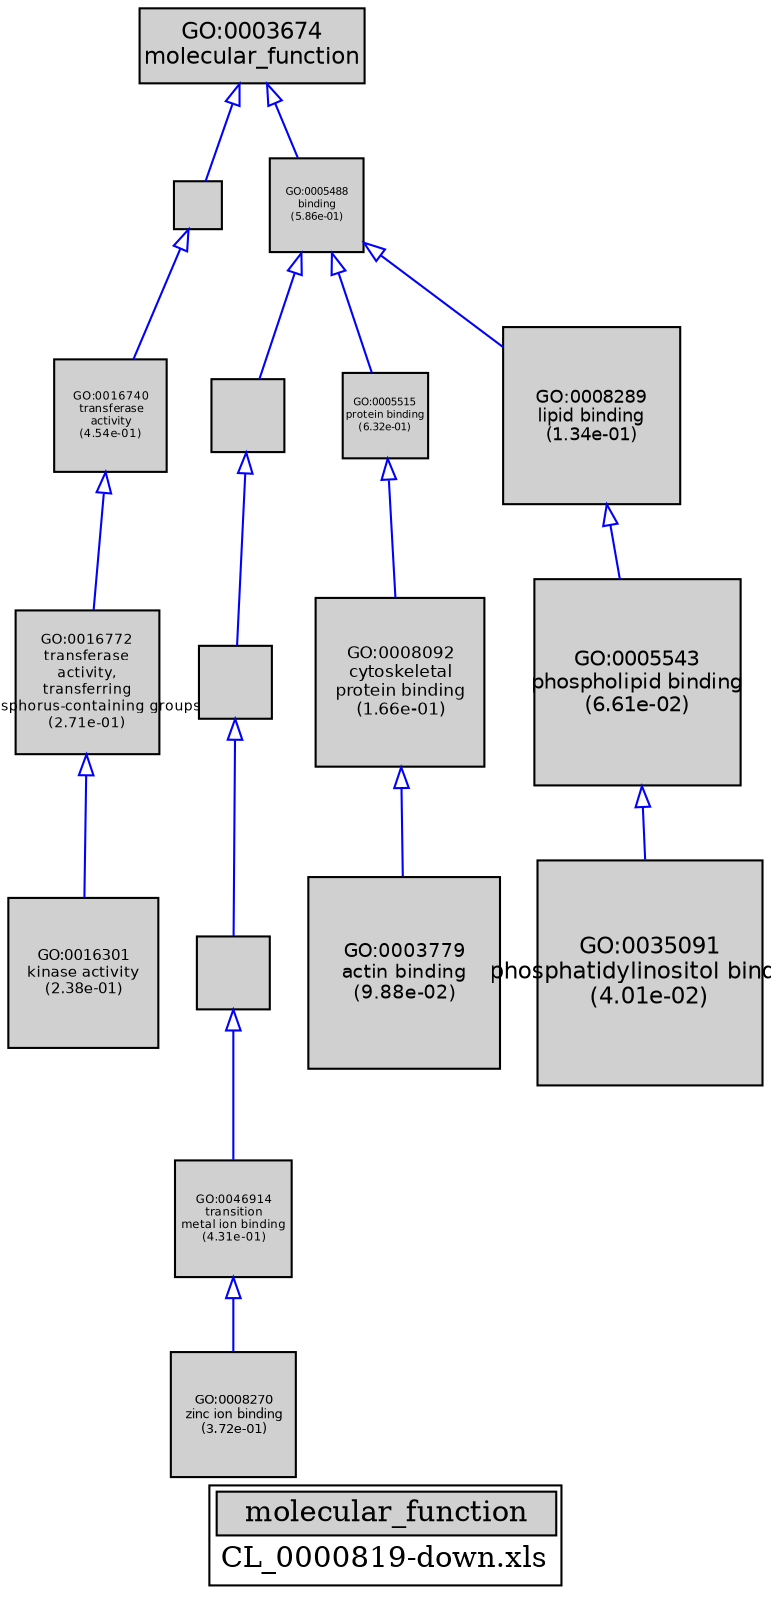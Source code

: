 digraph "molecular_function" {
graph [ bgcolor = "#FFFFFF", label = <<TABLE COLOR="black" BGCOLOR="white"><TR><TD COLSPAN="2" BGCOLOR="#D0D0D0"><FONT COLOR="black">molecular_function</FONT></TD></TR><TR><TD BORDER="0">CL_0000819-down.xls</TD></TR></TABLE>> ];
node [ fontname = "Helvetica" ];

subgraph "nodes" {

node [ style = "filled", fixedsize = "true", width = 1, shape = "box", fontsize = 9, fillcolor = "#D0D0D0", fontcolor = "black", color = "black" ];

"GO:0043169" [ URL = "#GO:0043169", label = "", width = 0.48060285764, shape = "box", height = 0.48060285764 ];
"GO:0043167" [ URL = "#GO:0043167", label = "", width = 0.479173446606, shape = "box", height = 0.479173446606 ];
"GO:0008270" [ URL = "#GO:0008270", label = <<TABLE BORDER="0"><TR><TD>GO:0008270<BR/>zinc ion binding<BR/>(3.72e-01)</TD></TR></TABLE>>, width = 0.836494267436, shape = "box", fontsize = 6.02275872554, height = 0.836494267436 ];
"GO:0005515" [ URL = "#GO:0005515", label = <<TABLE BORDER="0"><TR><TD>GO:0005515<BR/>protein binding<BR/>(6.32e-01)</TD></TR></TABLE>>, width = 0.573849931821, shape = "box", fontsize = 5.0, height = 0.573849931821 ];
"GO:0003824" [ URL = "#GO:0003824", label = "", width = 0.318069534964, shape = "box", height = 0.318069534964 ];
"GO:0016301" [ URL = "#GO:0016301", label = <<TABLE BORDER="0"><TR><TD>GO:0016301<BR/>kinase activity<BR/>(2.38e-01)</TD></TR></TABLE>>, width = 1.00470776494, shape = "box", fontsize = 7.23389590755, height = 1.00470776494 ];
"GO:0046914" [ URL = "#GO:0046914", label = <<TABLE BORDER="0"><TR><TD>GO:0046914<BR/>transition<BR/>metal ion binding<BR/>(4.31e-01)</TD></TR></TABLE>>, width = 0.772406339791, shape = "box", fontsize = 5.56132564649, height = 0.772406339791 ];
"GO:0008289" [ URL = "#GO:0008289", label = <<TABLE BORDER="0"><TR><TD>GO:0008289<BR/>lipid binding<BR/>(1.34e-01)</TD></TR></TABLE>>, width = 1.18697646656, shape = "box", fontsize = 8.54623055924, height = 1.18697646656 ];
"GO:0003779" [ URL = "#GO:0003779", label = <<TABLE BORDER="0"><TR><TD>GO:0003779<BR/>actin binding<BR/>(9.88e-02)</TD></TR></TABLE>>, width = 1.27363422242, shape = "box", fontsize = 9.17016640142, height = 1.27363422242 ];
"GO:0046872" [ URL = "#GO:0046872", label = "", width = 0.485159956867, shape = "box", height = 0.485159956867 ];
"GO:0016772" [ URL = "#GO:0016772", label = <<TABLE BORDER="0"><TR><TD>GO:0016772<BR/>transferase<BR/>activity,<BR/>transferring<BR/>phosphorus-containing groups<BR/>(2.71e-01)</TD></TR></TABLE>>, width = 0.958970803444, shape = "box", fontsize = 6.90458978479, height = 0.958970803444 ];
"GO:0005543" [ URL = "#GO:0005543", label = <<TABLE BORDER="0"><TR><TD>GO:0005543<BR/>phospholipid binding<BR/>(6.61e-02)</TD></TR></TABLE>>, width = 1.37904101786, shape = "box", fontsize = 9.92909532859, height = 1.37904101786 ];
"GO:0016740" [ URL = "#GO:0016740", label = <<TABLE BORDER="0"><TR><TD>GO:0016740<BR/>transferase<BR/>activity<BR/>(4.54e-01)</TD></TR></TABLE>>, width = 0.74879585879, shape = "box", fontsize = 5.39133018329, height = 0.74879585879 ];
"GO:0005488" [ URL = "#GO:0005488", label = <<TABLE BORDER="0"><TR><TD>GO:0005488<BR/>binding<BR/>(5.86e-01)</TD></TR></TABLE>>, width = 0.618749430368, shape = "box", fontsize = 5.0, height = 0.618749430368 ];
"GO:0035091" [ URL = "#GO:0035091", label = <<TABLE BORDER="0"><TR><TD>GO:0035091<BR/>phosphatidylinositol binding<BR/>(4.01e-02)</TD></TR></TABLE>>, width = 1.5, shape = "box", fontsize = 10.8, height = 1.5 ];
"GO:0003674" [ URL = "#GO:0003674", label = <<TABLE BORDER="0"><TR><TD>GO:0003674<BR/>molecular_function</TD></TR></TABLE>>, width = 1.5, shape = "box", fontsize = 10.8 ];
"GO:0008092" [ URL = "#GO:0008092", label = <<TABLE BORDER="0"><TR><TD>GO:0008092<BR/>cytoskeletal<BR/>protein binding<BR/>(1.66e-01)</TD></TR></TABLE>>, width = 1.12372214589, shape = "box", fontsize = 8.09079945041, height = 1.12372214589 ];
}
subgraph "edges" {


edge [ dir = "back", weight = 1 ];
subgraph "regulates" {


edge [ color = "cyan", arrowtail = "none" ];
subgraph "positive" {


edge [ color = "green", arrowtail = "vee" ];
}
subgraph "negative" {


edge [ color = "red", arrowtail = "tee" ];
}
}
subgraph "part_of" {


edge [ color = "purple", arrowtail = "diamond", weight = 2.5 ];
}
subgraph "is_a" {


edge [ color = "blue", arrowtail = "empty", weight = 5.0 ];
"GO:0008092" -> "GO:0003779";
"GO:0043169" -> "GO:0046872";
"GO:0043167" -> "GO:0043169";
"GO:0005488" -> "GO:0043167";
"GO:0005515" -> "GO:0008092";
"GO:0005543" -> "GO:0035091";
"GO:0046872" -> "GO:0046914";
"GO:0003674" -> "GO:0005488";
"GO:0016740" -> "GO:0016772";
"GO:0008289" -> "GO:0005543";
"GO:0003824" -> "GO:0016740";
"GO:0003674" -> "GO:0003824";
"GO:0046914" -> "GO:0008270";
"GO:0016772" -> "GO:0016301";
"GO:0005488" -> "GO:0008289";
"GO:0005488" -> "GO:0005515";
}
}
}
